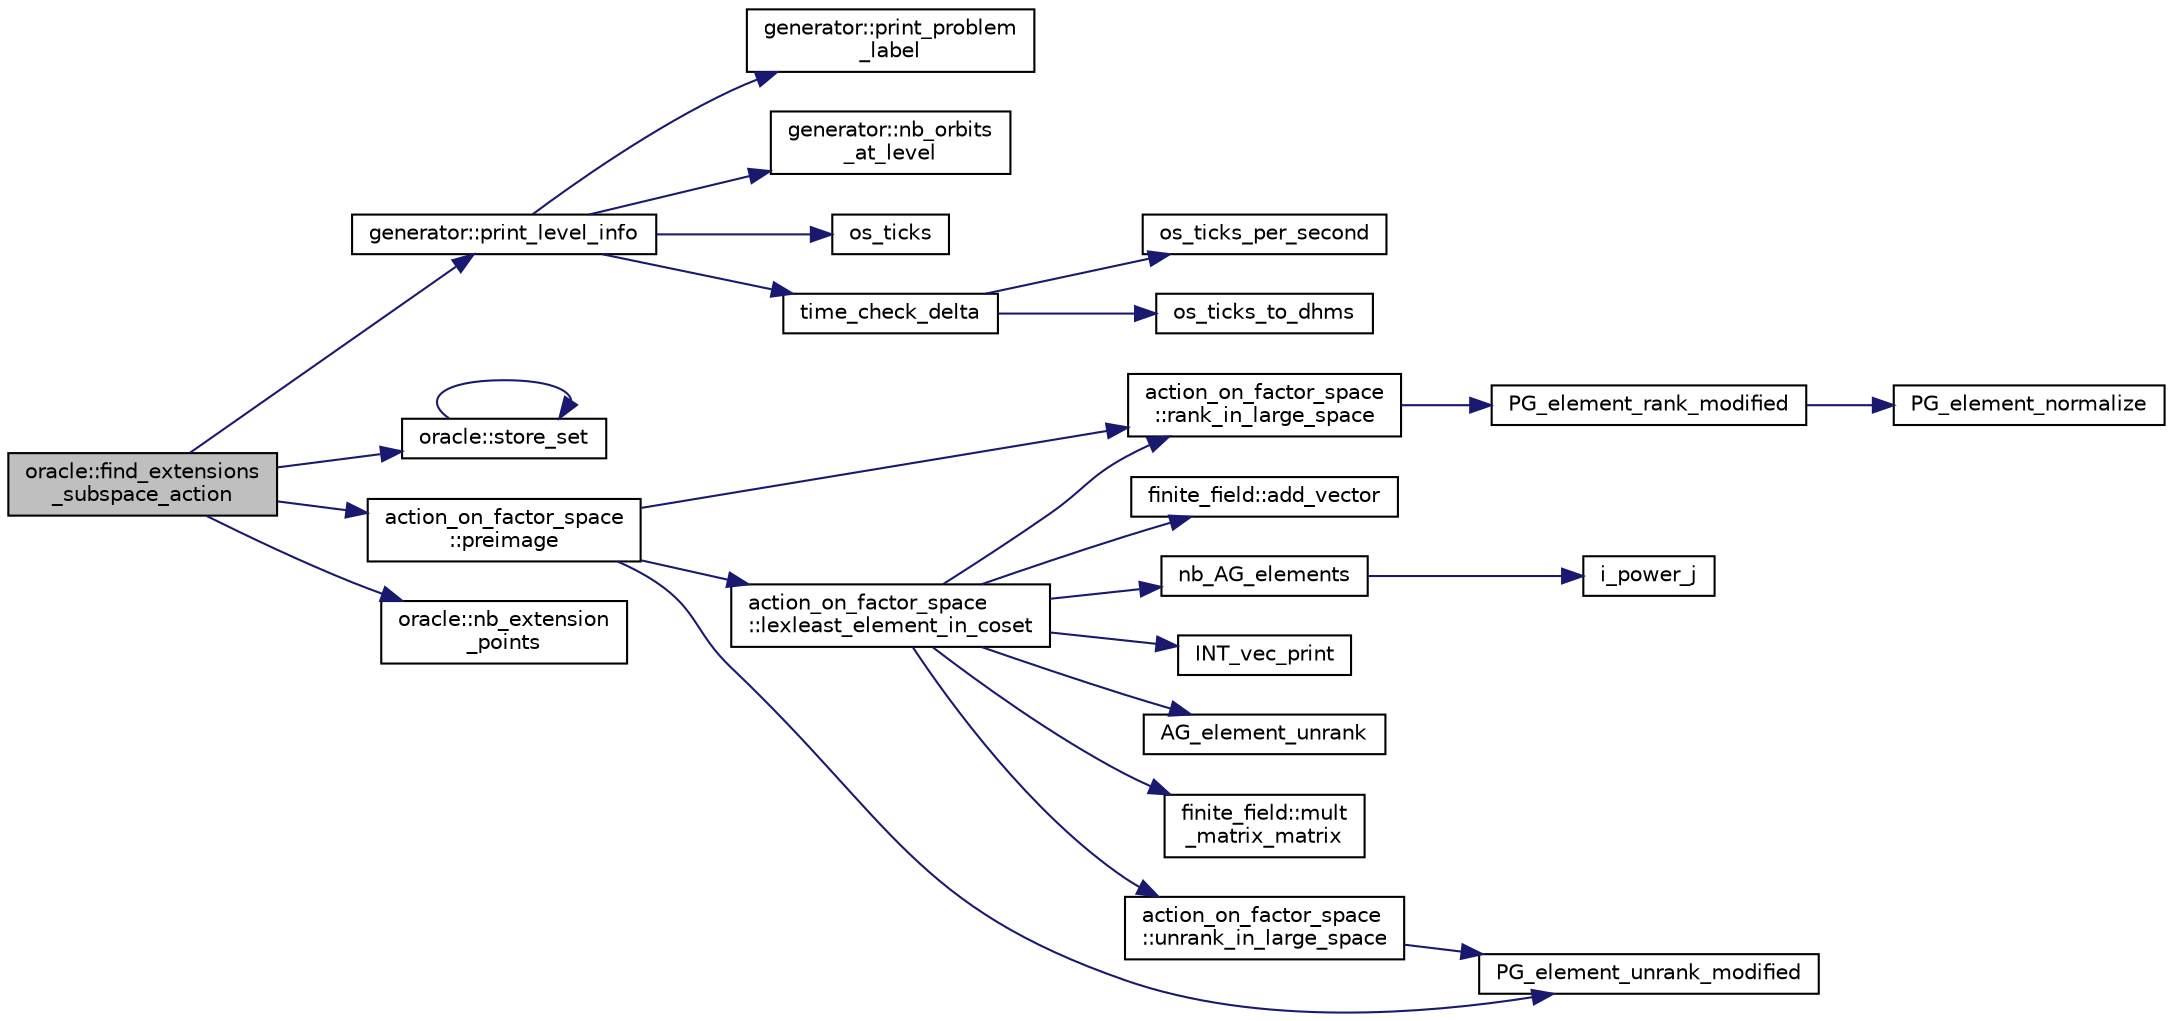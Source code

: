 digraph "oracle::find_extensions_subspace_action"
{
  edge [fontname="Helvetica",fontsize="10",labelfontname="Helvetica",labelfontsize="10"];
  node [fontname="Helvetica",fontsize="10",shape=record];
  rankdir="LR";
  Node5207 [label="oracle::find_extensions\l_subspace_action",height=0.2,width=0.4,color="black", fillcolor="grey75", style="filled", fontcolor="black"];
  Node5207 -> Node5208 [color="midnightblue",fontsize="10",style="solid",fontname="Helvetica"];
  Node5208 [label="generator::print_level_info",height=0.2,width=0.4,color="black", fillcolor="white", style="filled",URL="$d7/d73/classgenerator.html#aeef1b9fe6115b67be42d7cb3206fddd2"];
  Node5208 -> Node5209 [color="midnightblue",fontsize="10",style="solid",fontname="Helvetica"];
  Node5209 [label="os_ticks",height=0.2,width=0.4,color="black", fillcolor="white", style="filled",URL="$d5/db4/io__and__os_8h.html#a3da6d2b09e35d569adb7101dffcb5224"];
  Node5208 -> Node5210 [color="midnightblue",fontsize="10",style="solid",fontname="Helvetica"];
  Node5210 [label="time_check_delta",height=0.2,width=0.4,color="black", fillcolor="white", style="filled",URL="$d9/d60/discreta_8h.html#a89a8565e34c7dcbb97180cd6af7454a1"];
  Node5210 -> Node5211 [color="midnightblue",fontsize="10",style="solid",fontname="Helvetica"];
  Node5211 [label="os_ticks_per_second",height=0.2,width=0.4,color="black", fillcolor="white", style="filled",URL="$d5/db4/io__and__os_8h.html#a1b35e7a094dfde9db39ae352c9c17042"];
  Node5210 -> Node5212 [color="midnightblue",fontsize="10",style="solid",fontname="Helvetica"];
  Node5212 [label="os_ticks_to_dhms",height=0.2,width=0.4,color="black", fillcolor="white", style="filled",URL="$d5/db4/io__and__os_8h.html#a0d715587fd9b8ab4e2bc822a2be313ba"];
  Node5208 -> Node5213 [color="midnightblue",fontsize="10",style="solid",fontname="Helvetica"];
  Node5213 [label="generator::print_problem\l_label",height=0.2,width=0.4,color="black", fillcolor="white", style="filled",URL="$d7/d73/classgenerator.html#a06d3c064ba84ebe8db3537e6273f16c3"];
  Node5208 -> Node5214 [color="midnightblue",fontsize="10",style="solid",fontname="Helvetica"];
  Node5214 [label="generator::nb_orbits\l_at_level",height=0.2,width=0.4,color="black", fillcolor="white", style="filled",URL="$d7/d73/classgenerator.html#a020f3d8378448310d044a4a24fadf301"];
  Node5207 -> Node5215 [color="midnightblue",fontsize="10",style="solid",fontname="Helvetica"];
  Node5215 [label="oracle::store_set",height=0.2,width=0.4,color="black", fillcolor="white", style="filled",URL="$d7/da7/classoracle.html#abbf5fae543cb81c13c03282968faf9ad"];
  Node5215 -> Node5215 [color="midnightblue",fontsize="10",style="solid",fontname="Helvetica"];
  Node5207 -> Node5216 [color="midnightblue",fontsize="10",style="solid",fontname="Helvetica"];
  Node5216 [label="action_on_factor_space\l::preimage",height=0.2,width=0.4,color="black", fillcolor="white", style="filled",URL="$d5/d25/classaction__on__factor__space.html#aecf47f35bdb5f4abaf9071d927032761"];
  Node5216 -> Node5217 [color="midnightblue",fontsize="10",style="solid",fontname="Helvetica"];
  Node5217 [label="PG_element_unrank_modified",height=0.2,width=0.4,color="black", fillcolor="white", style="filled",URL="$d4/d67/geometry_8h.html#a83ae9b605d496f6a90345303f6efae64"];
  Node5216 -> Node5218 [color="midnightblue",fontsize="10",style="solid",fontname="Helvetica"];
  Node5218 [label="action_on_factor_space\l::rank_in_large_space",height=0.2,width=0.4,color="black", fillcolor="white", style="filled",URL="$d5/d25/classaction__on__factor__space.html#aef04c8544847da7084f73981b9fde4fe"];
  Node5218 -> Node5219 [color="midnightblue",fontsize="10",style="solid",fontname="Helvetica"];
  Node5219 [label="PG_element_rank_modified",height=0.2,width=0.4,color="black", fillcolor="white", style="filled",URL="$d4/d67/geometry_8h.html#a9cd1a8bf5b88a038e33862f6c2c3dd36"];
  Node5219 -> Node5220 [color="midnightblue",fontsize="10",style="solid",fontname="Helvetica"];
  Node5220 [label="PG_element_normalize",height=0.2,width=0.4,color="black", fillcolor="white", style="filled",URL="$df/de4/projective_8_c.html#a5a4c3c1158bad6bab0d786c616bd0996"];
  Node5216 -> Node5221 [color="midnightblue",fontsize="10",style="solid",fontname="Helvetica"];
  Node5221 [label="action_on_factor_space\l::lexleast_element_in_coset",height=0.2,width=0.4,color="black", fillcolor="white", style="filled",URL="$d5/d25/classaction__on__factor__space.html#a33e754f3a9ccf760c12a3d3f40d66140"];
  Node5221 -> Node5222 [color="midnightblue",fontsize="10",style="solid",fontname="Helvetica"];
  Node5222 [label="action_on_factor_space\l::unrank_in_large_space",height=0.2,width=0.4,color="black", fillcolor="white", style="filled",URL="$d5/d25/classaction__on__factor__space.html#af2b5fc47970e8914d5d51cad78f00c52"];
  Node5222 -> Node5217 [color="midnightblue",fontsize="10",style="solid",fontname="Helvetica"];
  Node5221 -> Node5223 [color="midnightblue",fontsize="10",style="solid",fontname="Helvetica"];
  Node5223 [label="INT_vec_print",height=0.2,width=0.4,color="black", fillcolor="white", style="filled",URL="$df/dbf/sajeeb_8_c.html#a79a5901af0b47dd0d694109543c027fe"];
  Node5221 -> Node5224 [color="midnightblue",fontsize="10",style="solid",fontname="Helvetica"];
  Node5224 [label="nb_AG_elements",height=0.2,width=0.4,color="black", fillcolor="white", style="filled",URL="$d4/d67/geometry_8h.html#ab9de2574dd403dd453a0d35107f684f5"];
  Node5224 -> Node5225 [color="midnightblue",fontsize="10",style="solid",fontname="Helvetica"];
  Node5225 [label="i_power_j",height=0.2,width=0.4,color="black", fillcolor="white", style="filled",URL="$de/dc5/algebra__and__number__theory_8h.html#a39b321523e8957d701618bb5cac542b5"];
  Node5221 -> Node5226 [color="midnightblue",fontsize="10",style="solid",fontname="Helvetica"];
  Node5226 [label="AG_element_unrank",height=0.2,width=0.4,color="black", fillcolor="white", style="filled",URL="$d4/d67/geometry_8h.html#a4a33b86c87b2879b97cfa1327abe2885"];
  Node5221 -> Node5227 [color="midnightblue",fontsize="10",style="solid",fontname="Helvetica"];
  Node5227 [label="finite_field::mult\l_matrix_matrix",height=0.2,width=0.4,color="black", fillcolor="white", style="filled",URL="$df/d5a/classfinite__field.html#a5e28706b815838d0ec34de1fa74bc3c4"];
  Node5221 -> Node5228 [color="midnightblue",fontsize="10",style="solid",fontname="Helvetica"];
  Node5228 [label="finite_field::add_vector",height=0.2,width=0.4,color="black", fillcolor="white", style="filled",URL="$df/d5a/classfinite__field.html#a23252c462d48cc21895de6fcc0cbb59f"];
  Node5221 -> Node5218 [color="midnightblue",fontsize="10",style="solid",fontname="Helvetica"];
  Node5207 -> Node5229 [color="midnightblue",fontsize="10",style="solid",fontname="Helvetica"];
  Node5229 [label="oracle::nb_extension\l_points",height=0.2,width=0.4,color="black", fillcolor="white", style="filled",URL="$d7/da7/classoracle.html#a1a19af59b8be86d6d41cb457ebd3c15b"];
}
